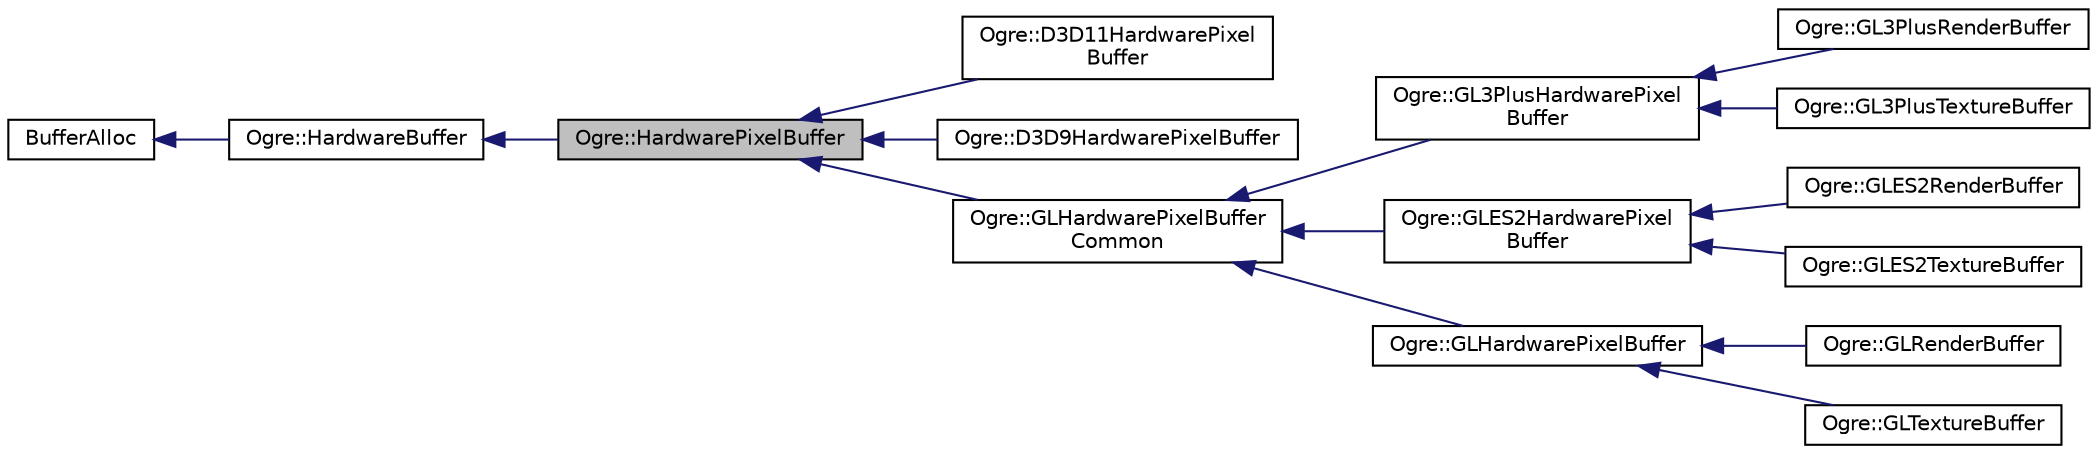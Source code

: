 digraph "Ogre::HardwarePixelBuffer"
{
  bgcolor="transparent";
  edge [fontname="Helvetica",fontsize="10",labelfontname="Helvetica",labelfontsize="10"];
  node [fontname="Helvetica",fontsize="10",shape=record];
  rankdir="LR";
  Node0 [label="Ogre::HardwarePixelBuffer",height=0.2,width=0.4,color="black", fillcolor="grey75", style="filled", fontcolor="black"];
  Node1 -> Node0 [dir="back",color="midnightblue",fontsize="10",style="solid",fontname="Helvetica"];
  Node1 [label="Ogre::HardwareBuffer",height=0.2,width=0.4,color="black",URL="$class_ogre_1_1_hardware_buffer.html",tooltip="Abstract class defining common features of hardware buffers. "];
  Node2 -> Node1 [dir="back",color="midnightblue",fontsize="10",style="solid",fontname="Helvetica"];
  Node2 [label="BufferAlloc",height=0.2,width=0.4,color="black",URL="$class_ogre_1_1_allocated_object.html"];
  Node0 -> Node3 [dir="back",color="midnightblue",fontsize="10",style="solid",fontname="Helvetica"];
  Node3 [label="Ogre::D3D11HardwarePixel\lBuffer",height=0.2,width=0.4,color="black",URL="$class_ogre_1_1_d3_d11_hardware_pixel_buffer.html"];
  Node0 -> Node4 [dir="back",color="midnightblue",fontsize="10",style="solid",fontname="Helvetica"];
  Node4 [label="Ogre::D3D9HardwarePixelBuffer",height=0.2,width=0.4,color="black",URL="$class_ogre_1_1_d3_d9_hardware_pixel_buffer.html"];
  Node0 -> Node5 [dir="back",color="midnightblue",fontsize="10",style="solid",fontname="Helvetica"];
  Node5 [label="Ogre::GLHardwarePixelBuffer\lCommon",height=0.2,width=0.4,color="black",URL="$class_ogre_1_1_g_l_hardware_pixel_buffer_common.html"];
  Node5 -> Node6 [dir="back",color="midnightblue",fontsize="10",style="solid",fontname="Helvetica"];
  Node6 [label="Ogre::GL3PlusHardwarePixel\lBuffer",height=0.2,width=0.4,color="black",URL="$class_ogre_1_1_g_l3_plus_hardware_pixel_buffer.html"];
  Node6 -> Node7 [dir="back",color="midnightblue",fontsize="10",style="solid",fontname="Helvetica"];
  Node7 [label="Ogre::GL3PlusRenderBuffer",height=0.2,width=0.4,color="black",URL="$class_ogre_1_1_g_l3_plus_render_buffer.html",tooltip="Renderbuffer surface. "];
  Node6 -> Node8 [dir="back",color="midnightblue",fontsize="10",style="solid",fontname="Helvetica"];
  Node8 [label="Ogre::GL3PlusTextureBuffer",height=0.2,width=0.4,color="black",URL="$class_ogre_1_1_g_l3_plus_texture_buffer.html",tooltip="Texture surface. "];
  Node5 -> Node9 [dir="back",color="midnightblue",fontsize="10",style="solid",fontname="Helvetica"];
  Node9 [label="Ogre::GLES2HardwarePixel\lBuffer",height=0.2,width=0.4,color="black",URL="$class_ogre_1_1_g_l_e_s2_hardware_pixel_buffer.html"];
  Node9 -> Node10 [dir="back",color="midnightblue",fontsize="10",style="solid",fontname="Helvetica"];
  Node10 [label="Ogre::GLES2RenderBuffer",height=0.2,width=0.4,color="black",URL="$class_ogre_1_1_g_l_e_s2_render_buffer.html",tooltip="Renderbuffer surface. "];
  Node9 -> Node11 [dir="back",color="midnightblue",fontsize="10",style="solid",fontname="Helvetica"];
  Node11 [label="Ogre::GLES2TextureBuffer",height=0.2,width=0.4,color="black",URL="$class_ogre_1_1_g_l_e_s2_texture_buffer.html",tooltip="Texture surface. "];
  Node5 -> Node12 [dir="back",color="midnightblue",fontsize="10",style="solid",fontname="Helvetica"];
  Node12 [label="Ogre::GLHardwarePixelBuffer",height=0.2,width=0.4,color="black",URL="$class_ogre_1_1_g_l_hardware_pixel_buffer.html"];
  Node12 -> Node13 [dir="back",color="midnightblue",fontsize="10",style="solid",fontname="Helvetica"];
  Node13 [label="Ogre::GLRenderBuffer",height=0.2,width=0.4,color="black",URL="$class_ogre_1_1_g_l_render_buffer.html",tooltip="Renderbuffer surface. "];
  Node12 -> Node14 [dir="back",color="midnightblue",fontsize="10",style="solid",fontname="Helvetica"];
  Node14 [label="Ogre::GLTextureBuffer",height=0.2,width=0.4,color="black",URL="$class_ogre_1_1_g_l_texture_buffer.html",tooltip="Texture surface. "];
}
